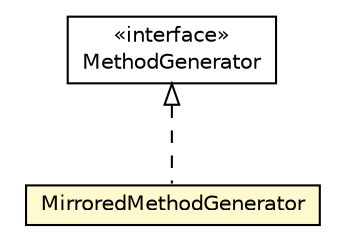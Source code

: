 #!/usr/local/bin/dot
#
# Class diagram 
# Generated by UMLGraph version 5.1 (http://www.umlgraph.org/)
#

digraph G {
	edge [fontname="Helvetica",fontsize=10,labelfontname="Helvetica",labelfontsize=10];
	node [fontname="Helvetica",fontsize=10,shape=plaintext];
	nodesep=0.25;
	ranksep=0.5;
	// org.androidtransfuse.gen.componentBuilder.MethodGenerator
	c150966 [label=<<table title="org.androidtransfuse.gen.componentBuilder.MethodGenerator" border="0" cellborder="1" cellspacing="0" cellpadding="2" port="p" href="./MethodGenerator.html">
		<tr><td><table border="0" cellspacing="0" cellpadding="1">
<tr><td align="center" balign="center"> &#171;interface&#187; </td></tr>
<tr><td align="center" balign="center"> MethodGenerator </td></tr>
		</table></td></tr>
		</table>>, fontname="Helvetica", fontcolor="black", fontsize=10.0];
	// org.androidtransfuse.gen.componentBuilder.MirroredMethodGenerator
	c150974 [label=<<table title="org.androidtransfuse.gen.componentBuilder.MirroredMethodGenerator" border="0" cellborder="1" cellspacing="0" cellpadding="2" port="p" bgcolor="lemonChiffon" href="./MirroredMethodGenerator.html">
		<tr><td><table border="0" cellspacing="0" cellpadding="1">
<tr><td align="center" balign="center"> MirroredMethodGenerator </td></tr>
		</table></td></tr>
		</table>>, fontname="Helvetica", fontcolor="black", fontsize=10.0];
	//org.androidtransfuse.gen.componentBuilder.MirroredMethodGenerator implements org.androidtransfuse.gen.componentBuilder.MethodGenerator
	c150966:p -> c150974:p [dir=back,arrowtail=empty,style=dashed];
}

